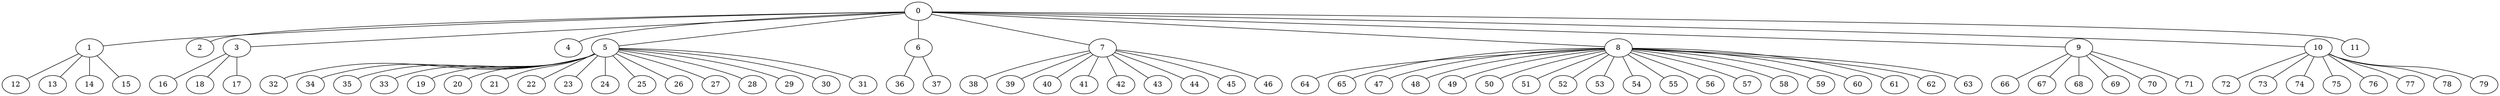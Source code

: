 
graph graphname {
    0 -- 1
0 -- 2
0 -- 3
0 -- 4
0 -- 5
0 -- 6
0 -- 7
0 -- 8
0 -- 9
0 -- 10
0 -- 11
1 -- 12
1 -- 13
1 -- 14
1 -- 15
3 -- 16
3 -- 18
3 -- 17
5 -- 32
5 -- 34
5 -- 35
5 -- 33
5 -- 19
5 -- 20
5 -- 21
5 -- 22
5 -- 23
5 -- 24
5 -- 25
5 -- 26
5 -- 27
5 -- 28
5 -- 29
5 -- 30
5 -- 31
6 -- 36
6 -- 37
7 -- 38
7 -- 39
7 -- 40
7 -- 41
7 -- 42
7 -- 43
7 -- 44
7 -- 45
7 -- 46
8 -- 64
8 -- 65
8 -- 47
8 -- 48
8 -- 49
8 -- 50
8 -- 51
8 -- 52
8 -- 53
8 -- 54
8 -- 55
8 -- 56
8 -- 57
8 -- 58
8 -- 59
8 -- 60
8 -- 61
8 -- 62
8 -- 63
9 -- 66
9 -- 67
9 -- 68
9 -- 69
9 -- 70
9 -- 71
10 -- 72
10 -- 73
10 -- 74
10 -- 75
10 -- 76
10 -- 77
10 -- 78
10 -- 79

}
